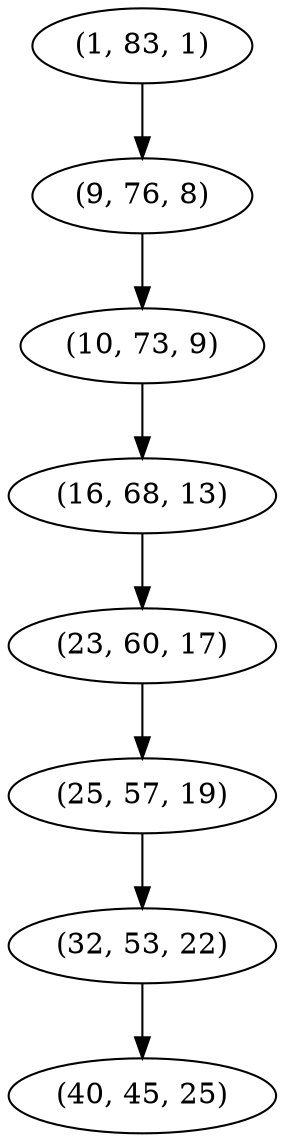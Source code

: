 digraph tree {
    "(1, 83, 1)";
    "(9, 76, 8)";
    "(10, 73, 9)";
    "(16, 68, 13)";
    "(23, 60, 17)";
    "(25, 57, 19)";
    "(32, 53, 22)";
    "(40, 45, 25)";
    "(1, 83, 1)" -> "(9, 76, 8)";
    "(9, 76, 8)" -> "(10, 73, 9)";
    "(10, 73, 9)" -> "(16, 68, 13)";
    "(16, 68, 13)" -> "(23, 60, 17)";
    "(23, 60, 17)" -> "(25, 57, 19)";
    "(25, 57, 19)" -> "(32, 53, 22)";
    "(32, 53, 22)" -> "(40, 45, 25)";
}
